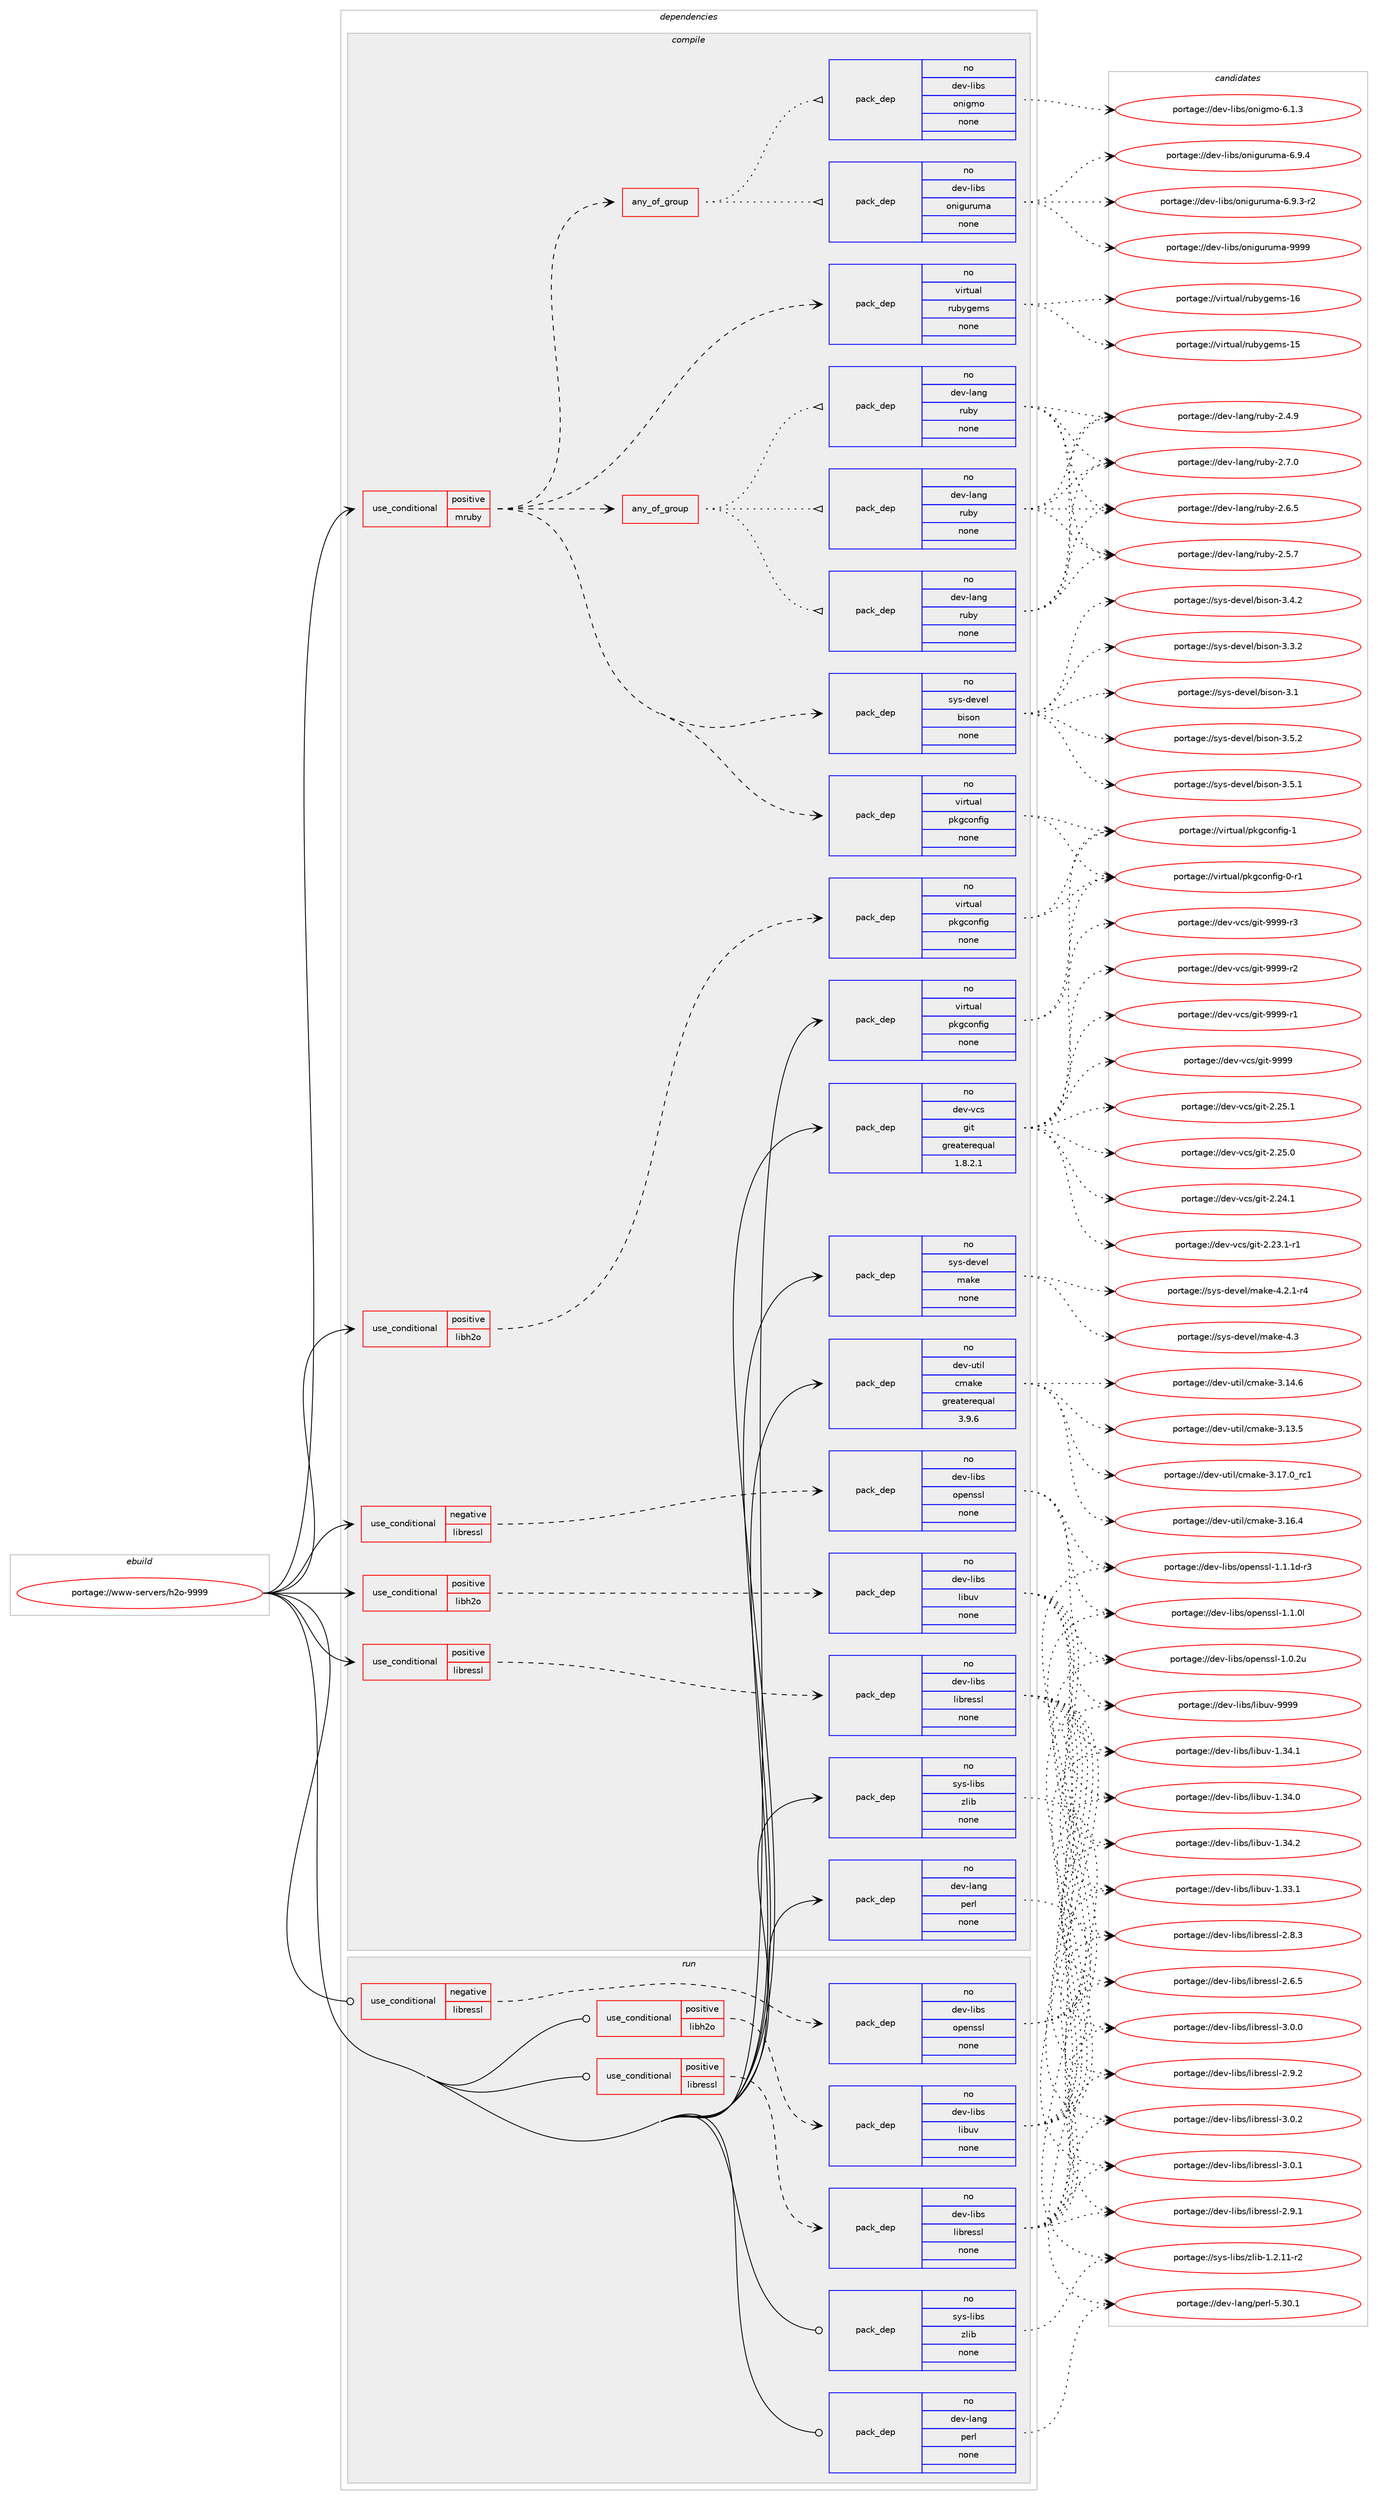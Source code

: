 digraph prolog {

# *************
# Graph options
# *************

newrank=true;
concentrate=true;
compound=true;
graph [rankdir=LR,fontname=Helvetica,fontsize=10,ranksep=1.5];#, ranksep=2.5, nodesep=0.2];
edge  [arrowhead=vee];
node  [fontname=Helvetica,fontsize=10];

# **********
# The ebuild
# **********

subgraph cluster_leftcol {
color=gray;
rank=same;
label=<<i>ebuild</i>>;
id [label="portage://www-servers/h2o-9999", color=red, width=4, href="../www-servers/h2o-9999.svg"];
}

# ****************
# The dependencies
# ****************

subgraph cluster_midcol {
color=gray;
label=<<i>dependencies</i>>;
subgraph cluster_compile {
fillcolor="#eeeeee";
style=filled;
label=<<i>compile</i>>;
subgraph cond3185 {
dependency20711 [label=<<TABLE BORDER="0" CELLBORDER="1" CELLSPACING="0" CELLPADDING="4"><TR><TD ROWSPAN="3" CELLPADDING="10">use_conditional</TD></TR><TR><TD>negative</TD></TR><TR><TD>libressl</TD></TR></TABLE>>, shape=none, color=red];
subgraph pack17126 {
dependency20712 [label=<<TABLE BORDER="0" CELLBORDER="1" CELLSPACING="0" CELLPADDING="4" WIDTH="220"><TR><TD ROWSPAN="6" CELLPADDING="30">pack_dep</TD></TR><TR><TD WIDTH="110">no</TD></TR><TR><TD>dev-libs</TD></TR><TR><TD>openssl</TD></TR><TR><TD>none</TD></TR><TR><TD></TD></TR></TABLE>>, shape=none, color=blue];
}
dependency20711:e -> dependency20712:w [weight=20,style="dashed",arrowhead="vee"];
}
id:e -> dependency20711:w [weight=20,style="solid",arrowhead="vee"];
subgraph cond3186 {
dependency20713 [label=<<TABLE BORDER="0" CELLBORDER="1" CELLSPACING="0" CELLPADDING="4"><TR><TD ROWSPAN="3" CELLPADDING="10">use_conditional</TD></TR><TR><TD>positive</TD></TR><TR><TD>libh2o</TD></TR></TABLE>>, shape=none, color=red];
subgraph pack17127 {
dependency20714 [label=<<TABLE BORDER="0" CELLBORDER="1" CELLSPACING="0" CELLPADDING="4" WIDTH="220"><TR><TD ROWSPAN="6" CELLPADDING="30">pack_dep</TD></TR><TR><TD WIDTH="110">no</TD></TR><TR><TD>dev-libs</TD></TR><TR><TD>libuv</TD></TR><TR><TD>none</TD></TR><TR><TD></TD></TR></TABLE>>, shape=none, color=blue];
}
dependency20713:e -> dependency20714:w [weight=20,style="dashed",arrowhead="vee"];
}
id:e -> dependency20713:w [weight=20,style="solid",arrowhead="vee"];
subgraph cond3187 {
dependency20715 [label=<<TABLE BORDER="0" CELLBORDER="1" CELLSPACING="0" CELLPADDING="4"><TR><TD ROWSPAN="3" CELLPADDING="10">use_conditional</TD></TR><TR><TD>positive</TD></TR><TR><TD>libh2o</TD></TR></TABLE>>, shape=none, color=red];
subgraph pack17128 {
dependency20716 [label=<<TABLE BORDER="0" CELLBORDER="1" CELLSPACING="0" CELLPADDING="4" WIDTH="220"><TR><TD ROWSPAN="6" CELLPADDING="30">pack_dep</TD></TR><TR><TD WIDTH="110">no</TD></TR><TR><TD>virtual</TD></TR><TR><TD>pkgconfig</TD></TR><TR><TD>none</TD></TR><TR><TD></TD></TR></TABLE>>, shape=none, color=blue];
}
dependency20715:e -> dependency20716:w [weight=20,style="dashed",arrowhead="vee"];
}
id:e -> dependency20715:w [weight=20,style="solid",arrowhead="vee"];
subgraph cond3188 {
dependency20717 [label=<<TABLE BORDER="0" CELLBORDER="1" CELLSPACING="0" CELLPADDING="4"><TR><TD ROWSPAN="3" CELLPADDING="10">use_conditional</TD></TR><TR><TD>positive</TD></TR><TR><TD>libressl</TD></TR></TABLE>>, shape=none, color=red];
subgraph pack17129 {
dependency20718 [label=<<TABLE BORDER="0" CELLBORDER="1" CELLSPACING="0" CELLPADDING="4" WIDTH="220"><TR><TD ROWSPAN="6" CELLPADDING="30">pack_dep</TD></TR><TR><TD WIDTH="110">no</TD></TR><TR><TD>dev-libs</TD></TR><TR><TD>libressl</TD></TR><TR><TD>none</TD></TR><TR><TD></TD></TR></TABLE>>, shape=none, color=blue];
}
dependency20717:e -> dependency20718:w [weight=20,style="dashed",arrowhead="vee"];
}
id:e -> dependency20717:w [weight=20,style="solid",arrowhead="vee"];
subgraph cond3189 {
dependency20719 [label=<<TABLE BORDER="0" CELLBORDER="1" CELLSPACING="0" CELLPADDING="4"><TR><TD ROWSPAN="3" CELLPADDING="10">use_conditional</TD></TR><TR><TD>positive</TD></TR><TR><TD>mruby</TD></TR></TABLE>>, shape=none, color=red];
subgraph any385 {
dependency20720 [label=<<TABLE BORDER="0" CELLBORDER="1" CELLSPACING="0" CELLPADDING="4"><TR><TD CELLPADDING="10">any_of_group</TD></TR></TABLE>>, shape=none, color=red];subgraph pack17130 {
dependency20721 [label=<<TABLE BORDER="0" CELLBORDER="1" CELLSPACING="0" CELLPADDING="4" WIDTH="220"><TR><TD ROWSPAN="6" CELLPADDING="30">pack_dep</TD></TR><TR><TD WIDTH="110">no</TD></TR><TR><TD>dev-lang</TD></TR><TR><TD>ruby</TD></TR><TR><TD>none</TD></TR><TR><TD></TD></TR></TABLE>>, shape=none, color=blue];
}
dependency20720:e -> dependency20721:w [weight=20,style="dotted",arrowhead="oinv"];
subgraph pack17131 {
dependency20722 [label=<<TABLE BORDER="0" CELLBORDER="1" CELLSPACING="0" CELLPADDING="4" WIDTH="220"><TR><TD ROWSPAN="6" CELLPADDING="30">pack_dep</TD></TR><TR><TD WIDTH="110">no</TD></TR><TR><TD>dev-lang</TD></TR><TR><TD>ruby</TD></TR><TR><TD>none</TD></TR><TR><TD></TD></TR></TABLE>>, shape=none, color=blue];
}
dependency20720:e -> dependency20722:w [weight=20,style="dotted",arrowhead="oinv"];
subgraph pack17132 {
dependency20723 [label=<<TABLE BORDER="0" CELLBORDER="1" CELLSPACING="0" CELLPADDING="4" WIDTH="220"><TR><TD ROWSPAN="6" CELLPADDING="30">pack_dep</TD></TR><TR><TD WIDTH="110">no</TD></TR><TR><TD>dev-lang</TD></TR><TR><TD>ruby</TD></TR><TR><TD>none</TD></TR><TR><TD></TD></TR></TABLE>>, shape=none, color=blue];
}
dependency20720:e -> dependency20723:w [weight=20,style="dotted",arrowhead="oinv"];
}
dependency20719:e -> dependency20720:w [weight=20,style="dashed",arrowhead="vee"];
subgraph pack17133 {
dependency20724 [label=<<TABLE BORDER="0" CELLBORDER="1" CELLSPACING="0" CELLPADDING="4" WIDTH="220"><TR><TD ROWSPAN="6" CELLPADDING="30">pack_dep</TD></TR><TR><TD WIDTH="110">no</TD></TR><TR><TD>virtual</TD></TR><TR><TD>rubygems</TD></TR><TR><TD>none</TD></TR><TR><TD></TD></TR></TABLE>>, shape=none, color=blue];
}
dependency20719:e -> dependency20724:w [weight=20,style="dashed",arrowhead="vee"];
subgraph any386 {
dependency20725 [label=<<TABLE BORDER="0" CELLBORDER="1" CELLSPACING="0" CELLPADDING="4"><TR><TD CELLPADDING="10">any_of_group</TD></TR></TABLE>>, shape=none, color=red];subgraph pack17134 {
dependency20726 [label=<<TABLE BORDER="0" CELLBORDER="1" CELLSPACING="0" CELLPADDING="4" WIDTH="220"><TR><TD ROWSPAN="6" CELLPADDING="30">pack_dep</TD></TR><TR><TD WIDTH="110">no</TD></TR><TR><TD>dev-libs</TD></TR><TR><TD>onigmo</TD></TR><TR><TD>none</TD></TR><TR><TD></TD></TR></TABLE>>, shape=none, color=blue];
}
dependency20725:e -> dependency20726:w [weight=20,style="dotted",arrowhead="oinv"];
subgraph pack17135 {
dependency20727 [label=<<TABLE BORDER="0" CELLBORDER="1" CELLSPACING="0" CELLPADDING="4" WIDTH="220"><TR><TD ROWSPAN="6" CELLPADDING="30">pack_dep</TD></TR><TR><TD WIDTH="110">no</TD></TR><TR><TD>dev-libs</TD></TR><TR><TD>oniguruma</TD></TR><TR><TD>none</TD></TR><TR><TD></TD></TR></TABLE>>, shape=none, color=blue];
}
dependency20725:e -> dependency20727:w [weight=20,style="dotted",arrowhead="oinv"];
}
dependency20719:e -> dependency20725:w [weight=20,style="dashed",arrowhead="vee"];
subgraph pack17136 {
dependency20728 [label=<<TABLE BORDER="0" CELLBORDER="1" CELLSPACING="0" CELLPADDING="4" WIDTH="220"><TR><TD ROWSPAN="6" CELLPADDING="30">pack_dep</TD></TR><TR><TD WIDTH="110">no</TD></TR><TR><TD>sys-devel</TD></TR><TR><TD>bison</TD></TR><TR><TD>none</TD></TR><TR><TD></TD></TR></TABLE>>, shape=none, color=blue];
}
dependency20719:e -> dependency20728:w [weight=20,style="dashed",arrowhead="vee"];
subgraph pack17137 {
dependency20729 [label=<<TABLE BORDER="0" CELLBORDER="1" CELLSPACING="0" CELLPADDING="4" WIDTH="220"><TR><TD ROWSPAN="6" CELLPADDING="30">pack_dep</TD></TR><TR><TD WIDTH="110">no</TD></TR><TR><TD>virtual</TD></TR><TR><TD>pkgconfig</TD></TR><TR><TD>none</TD></TR><TR><TD></TD></TR></TABLE>>, shape=none, color=blue];
}
dependency20719:e -> dependency20729:w [weight=20,style="dashed",arrowhead="vee"];
}
id:e -> dependency20719:w [weight=20,style="solid",arrowhead="vee"];
subgraph pack17138 {
dependency20730 [label=<<TABLE BORDER="0" CELLBORDER="1" CELLSPACING="0" CELLPADDING="4" WIDTH="220"><TR><TD ROWSPAN="6" CELLPADDING="30">pack_dep</TD></TR><TR><TD WIDTH="110">no</TD></TR><TR><TD>dev-lang</TD></TR><TR><TD>perl</TD></TR><TR><TD>none</TD></TR><TR><TD></TD></TR></TABLE>>, shape=none, color=blue];
}
id:e -> dependency20730:w [weight=20,style="solid",arrowhead="vee"];
subgraph pack17139 {
dependency20731 [label=<<TABLE BORDER="0" CELLBORDER="1" CELLSPACING="0" CELLPADDING="4" WIDTH="220"><TR><TD ROWSPAN="6" CELLPADDING="30">pack_dep</TD></TR><TR><TD WIDTH="110">no</TD></TR><TR><TD>dev-util</TD></TR><TR><TD>cmake</TD></TR><TR><TD>greaterequal</TD></TR><TR><TD>3.9.6</TD></TR></TABLE>>, shape=none, color=blue];
}
id:e -> dependency20731:w [weight=20,style="solid",arrowhead="vee"];
subgraph pack17140 {
dependency20732 [label=<<TABLE BORDER="0" CELLBORDER="1" CELLSPACING="0" CELLPADDING="4" WIDTH="220"><TR><TD ROWSPAN="6" CELLPADDING="30">pack_dep</TD></TR><TR><TD WIDTH="110">no</TD></TR><TR><TD>dev-vcs</TD></TR><TR><TD>git</TD></TR><TR><TD>greaterequal</TD></TR><TR><TD>1.8.2.1</TD></TR></TABLE>>, shape=none, color=blue];
}
id:e -> dependency20732:w [weight=20,style="solid",arrowhead="vee"];
subgraph pack17141 {
dependency20733 [label=<<TABLE BORDER="0" CELLBORDER="1" CELLSPACING="0" CELLPADDING="4" WIDTH="220"><TR><TD ROWSPAN="6" CELLPADDING="30">pack_dep</TD></TR><TR><TD WIDTH="110">no</TD></TR><TR><TD>sys-devel</TD></TR><TR><TD>make</TD></TR><TR><TD>none</TD></TR><TR><TD></TD></TR></TABLE>>, shape=none, color=blue];
}
id:e -> dependency20733:w [weight=20,style="solid",arrowhead="vee"];
subgraph pack17142 {
dependency20734 [label=<<TABLE BORDER="0" CELLBORDER="1" CELLSPACING="0" CELLPADDING="4" WIDTH="220"><TR><TD ROWSPAN="6" CELLPADDING="30">pack_dep</TD></TR><TR><TD WIDTH="110">no</TD></TR><TR><TD>sys-libs</TD></TR><TR><TD>zlib</TD></TR><TR><TD>none</TD></TR><TR><TD></TD></TR></TABLE>>, shape=none, color=blue];
}
id:e -> dependency20734:w [weight=20,style="solid",arrowhead="vee"];
subgraph pack17143 {
dependency20735 [label=<<TABLE BORDER="0" CELLBORDER="1" CELLSPACING="0" CELLPADDING="4" WIDTH="220"><TR><TD ROWSPAN="6" CELLPADDING="30">pack_dep</TD></TR><TR><TD WIDTH="110">no</TD></TR><TR><TD>virtual</TD></TR><TR><TD>pkgconfig</TD></TR><TR><TD>none</TD></TR><TR><TD></TD></TR></TABLE>>, shape=none, color=blue];
}
id:e -> dependency20735:w [weight=20,style="solid",arrowhead="vee"];
}
subgraph cluster_compileandrun {
fillcolor="#eeeeee";
style=filled;
label=<<i>compile and run</i>>;
}
subgraph cluster_run {
fillcolor="#eeeeee";
style=filled;
label=<<i>run</i>>;
subgraph cond3190 {
dependency20736 [label=<<TABLE BORDER="0" CELLBORDER="1" CELLSPACING="0" CELLPADDING="4"><TR><TD ROWSPAN="3" CELLPADDING="10">use_conditional</TD></TR><TR><TD>negative</TD></TR><TR><TD>libressl</TD></TR></TABLE>>, shape=none, color=red];
subgraph pack17144 {
dependency20737 [label=<<TABLE BORDER="0" CELLBORDER="1" CELLSPACING="0" CELLPADDING="4" WIDTH="220"><TR><TD ROWSPAN="6" CELLPADDING="30">pack_dep</TD></TR><TR><TD WIDTH="110">no</TD></TR><TR><TD>dev-libs</TD></TR><TR><TD>openssl</TD></TR><TR><TD>none</TD></TR><TR><TD></TD></TR></TABLE>>, shape=none, color=blue];
}
dependency20736:e -> dependency20737:w [weight=20,style="dashed",arrowhead="vee"];
}
id:e -> dependency20736:w [weight=20,style="solid",arrowhead="odot"];
subgraph cond3191 {
dependency20738 [label=<<TABLE BORDER="0" CELLBORDER="1" CELLSPACING="0" CELLPADDING="4"><TR><TD ROWSPAN="3" CELLPADDING="10">use_conditional</TD></TR><TR><TD>positive</TD></TR><TR><TD>libh2o</TD></TR></TABLE>>, shape=none, color=red];
subgraph pack17145 {
dependency20739 [label=<<TABLE BORDER="0" CELLBORDER="1" CELLSPACING="0" CELLPADDING="4" WIDTH="220"><TR><TD ROWSPAN="6" CELLPADDING="30">pack_dep</TD></TR><TR><TD WIDTH="110">no</TD></TR><TR><TD>dev-libs</TD></TR><TR><TD>libuv</TD></TR><TR><TD>none</TD></TR><TR><TD></TD></TR></TABLE>>, shape=none, color=blue];
}
dependency20738:e -> dependency20739:w [weight=20,style="dashed",arrowhead="vee"];
}
id:e -> dependency20738:w [weight=20,style="solid",arrowhead="odot"];
subgraph cond3192 {
dependency20740 [label=<<TABLE BORDER="0" CELLBORDER="1" CELLSPACING="0" CELLPADDING="4"><TR><TD ROWSPAN="3" CELLPADDING="10">use_conditional</TD></TR><TR><TD>positive</TD></TR><TR><TD>libressl</TD></TR></TABLE>>, shape=none, color=red];
subgraph pack17146 {
dependency20741 [label=<<TABLE BORDER="0" CELLBORDER="1" CELLSPACING="0" CELLPADDING="4" WIDTH="220"><TR><TD ROWSPAN="6" CELLPADDING="30">pack_dep</TD></TR><TR><TD WIDTH="110">no</TD></TR><TR><TD>dev-libs</TD></TR><TR><TD>libressl</TD></TR><TR><TD>none</TD></TR><TR><TD></TD></TR></TABLE>>, shape=none, color=blue];
}
dependency20740:e -> dependency20741:w [weight=20,style="dashed",arrowhead="vee"];
}
id:e -> dependency20740:w [weight=20,style="solid",arrowhead="odot"];
subgraph pack17147 {
dependency20742 [label=<<TABLE BORDER="0" CELLBORDER="1" CELLSPACING="0" CELLPADDING="4" WIDTH="220"><TR><TD ROWSPAN="6" CELLPADDING="30">pack_dep</TD></TR><TR><TD WIDTH="110">no</TD></TR><TR><TD>dev-lang</TD></TR><TR><TD>perl</TD></TR><TR><TD>none</TD></TR><TR><TD></TD></TR></TABLE>>, shape=none, color=blue];
}
id:e -> dependency20742:w [weight=20,style="solid",arrowhead="odot"];
subgraph pack17148 {
dependency20743 [label=<<TABLE BORDER="0" CELLBORDER="1" CELLSPACING="0" CELLPADDING="4" WIDTH="220"><TR><TD ROWSPAN="6" CELLPADDING="30">pack_dep</TD></TR><TR><TD WIDTH="110">no</TD></TR><TR><TD>sys-libs</TD></TR><TR><TD>zlib</TD></TR><TR><TD>none</TD></TR><TR><TD></TD></TR></TABLE>>, shape=none, color=blue];
}
id:e -> dependency20743:w [weight=20,style="solid",arrowhead="odot"];
}
}

# **************
# The candidates
# **************

subgraph cluster_choices {
rank=same;
color=gray;
label=<<i>candidates</i>>;

subgraph choice17126 {
color=black;
nodesep=1;
choice1001011184510810598115471111121011101151151084549464946491004511451 [label="portage://dev-libs/openssl-1.1.1d-r3", color=red, width=4,href="../dev-libs/openssl-1.1.1d-r3.svg"];
choice100101118451081059811547111112101110115115108454946494648108 [label="portage://dev-libs/openssl-1.1.0l", color=red, width=4,href="../dev-libs/openssl-1.1.0l.svg"];
choice100101118451081059811547111112101110115115108454946484650117 [label="portage://dev-libs/openssl-1.0.2u", color=red, width=4,href="../dev-libs/openssl-1.0.2u.svg"];
dependency20712:e -> choice1001011184510810598115471111121011101151151084549464946491004511451:w [style=dotted,weight="100"];
dependency20712:e -> choice100101118451081059811547111112101110115115108454946494648108:w [style=dotted,weight="100"];
dependency20712:e -> choice100101118451081059811547111112101110115115108454946484650117:w [style=dotted,weight="100"];
}
subgraph choice17127 {
color=black;
nodesep=1;
choice100101118451081059811547108105981171184557575757 [label="portage://dev-libs/libuv-9999", color=red, width=4,href="../dev-libs/libuv-9999.svg"];
choice1001011184510810598115471081059811711845494651524650 [label="portage://dev-libs/libuv-1.34.2", color=red, width=4,href="../dev-libs/libuv-1.34.2.svg"];
choice1001011184510810598115471081059811711845494651524649 [label="portage://dev-libs/libuv-1.34.1", color=red, width=4,href="../dev-libs/libuv-1.34.1.svg"];
choice1001011184510810598115471081059811711845494651524648 [label="portage://dev-libs/libuv-1.34.0", color=red, width=4,href="../dev-libs/libuv-1.34.0.svg"];
choice1001011184510810598115471081059811711845494651514649 [label="portage://dev-libs/libuv-1.33.1", color=red, width=4,href="../dev-libs/libuv-1.33.1.svg"];
dependency20714:e -> choice100101118451081059811547108105981171184557575757:w [style=dotted,weight="100"];
dependency20714:e -> choice1001011184510810598115471081059811711845494651524650:w [style=dotted,weight="100"];
dependency20714:e -> choice1001011184510810598115471081059811711845494651524649:w [style=dotted,weight="100"];
dependency20714:e -> choice1001011184510810598115471081059811711845494651524648:w [style=dotted,weight="100"];
dependency20714:e -> choice1001011184510810598115471081059811711845494651514649:w [style=dotted,weight="100"];
}
subgraph choice17128 {
color=black;
nodesep=1;
choice1181051141161179710847112107103991111101021051034549 [label="portage://virtual/pkgconfig-1", color=red, width=4,href="../virtual/pkgconfig-1.svg"];
choice11810511411611797108471121071039911111010210510345484511449 [label="portage://virtual/pkgconfig-0-r1", color=red, width=4,href="../virtual/pkgconfig-0-r1.svg"];
dependency20716:e -> choice1181051141161179710847112107103991111101021051034549:w [style=dotted,weight="100"];
dependency20716:e -> choice11810511411611797108471121071039911111010210510345484511449:w [style=dotted,weight="100"];
}
subgraph choice17129 {
color=black;
nodesep=1;
choice10010111845108105981154710810598114101115115108455146484650 [label="portage://dev-libs/libressl-3.0.2", color=red, width=4,href="../dev-libs/libressl-3.0.2.svg"];
choice10010111845108105981154710810598114101115115108455146484649 [label="portage://dev-libs/libressl-3.0.1", color=red, width=4,href="../dev-libs/libressl-3.0.1.svg"];
choice10010111845108105981154710810598114101115115108455146484648 [label="portage://dev-libs/libressl-3.0.0", color=red, width=4,href="../dev-libs/libressl-3.0.0.svg"];
choice10010111845108105981154710810598114101115115108455046574650 [label="portage://dev-libs/libressl-2.9.2", color=red, width=4,href="../dev-libs/libressl-2.9.2.svg"];
choice10010111845108105981154710810598114101115115108455046574649 [label="portage://dev-libs/libressl-2.9.1", color=red, width=4,href="../dev-libs/libressl-2.9.1.svg"];
choice10010111845108105981154710810598114101115115108455046564651 [label="portage://dev-libs/libressl-2.8.3", color=red, width=4,href="../dev-libs/libressl-2.8.3.svg"];
choice10010111845108105981154710810598114101115115108455046544653 [label="portage://dev-libs/libressl-2.6.5", color=red, width=4,href="../dev-libs/libressl-2.6.5.svg"];
dependency20718:e -> choice10010111845108105981154710810598114101115115108455146484650:w [style=dotted,weight="100"];
dependency20718:e -> choice10010111845108105981154710810598114101115115108455146484649:w [style=dotted,weight="100"];
dependency20718:e -> choice10010111845108105981154710810598114101115115108455146484648:w [style=dotted,weight="100"];
dependency20718:e -> choice10010111845108105981154710810598114101115115108455046574650:w [style=dotted,weight="100"];
dependency20718:e -> choice10010111845108105981154710810598114101115115108455046574649:w [style=dotted,weight="100"];
dependency20718:e -> choice10010111845108105981154710810598114101115115108455046564651:w [style=dotted,weight="100"];
dependency20718:e -> choice10010111845108105981154710810598114101115115108455046544653:w [style=dotted,weight="100"];
}
subgraph choice17130 {
color=black;
nodesep=1;
choice10010111845108971101034711411798121455046554648 [label="portage://dev-lang/ruby-2.7.0", color=red, width=4,href="../dev-lang/ruby-2.7.0.svg"];
choice10010111845108971101034711411798121455046544653 [label="portage://dev-lang/ruby-2.6.5", color=red, width=4,href="../dev-lang/ruby-2.6.5.svg"];
choice10010111845108971101034711411798121455046534655 [label="portage://dev-lang/ruby-2.5.7", color=red, width=4,href="../dev-lang/ruby-2.5.7.svg"];
choice10010111845108971101034711411798121455046524657 [label="portage://dev-lang/ruby-2.4.9", color=red, width=4,href="../dev-lang/ruby-2.4.9.svg"];
dependency20721:e -> choice10010111845108971101034711411798121455046554648:w [style=dotted,weight="100"];
dependency20721:e -> choice10010111845108971101034711411798121455046544653:w [style=dotted,weight="100"];
dependency20721:e -> choice10010111845108971101034711411798121455046534655:w [style=dotted,weight="100"];
dependency20721:e -> choice10010111845108971101034711411798121455046524657:w [style=dotted,weight="100"];
}
subgraph choice17131 {
color=black;
nodesep=1;
choice10010111845108971101034711411798121455046554648 [label="portage://dev-lang/ruby-2.7.0", color=red, width=4,href="../dev-lang/ruby-2.7.0.svg"];
choice10010111845108971101034711411798121455046544653 [label="portage://dev-lang/ruby-2.6.5", color=red, width=4,href="../dev-lang/ruby-2.6.5.svg"];
choice10010111845108971101034711411798121455046534655 [label="portage://dev-lang/ruby-2.5.7", color=red, width=4,href="../dev-lang/ruby-2.5.7.svg"];
choice10010111845108971101034711411798121455046524657 [label="portage://dev-lang/ruby-2.4.9", color=red, width=4,href="../dev-lang/ruby-2.4.9.svg"];
dependency20722:e -> choice10010111845108971101034711411798121455046554648:w [style=dotted,weight="100"];
dependency20722:e -> choice10010111845108971101034711411798121455046544653:w [style=dotted,weight="100"];
dependency20722:e -> choice10010111845108971101034711411798121455046534655:w [style=dotted,weight="100"];
dependency20722:e -> choice10010111845108971101034711411798121455046524657:w [style=dotted,weight="100"];
}
subgraph choice17132 {
color=black;
nodesep=1;
choice10010111845108971101034711411798121455046554648 [label="portage://dev-lang/ruby-2.7.0", color=red, width=4,href="../dev-lang/ruby-2.7.0.svg"];
choice10010111845108971101034711411798121455046544653 [label="portage://dev-lang/ruby-2.6.5", color=red, width=4,href="../dev-lang/ruby-2.6.5.svg"];
choice10010111845108971101034711411798121455046534655 [label="portage://dev-lang/ruby-2.5.7", color=red, width=4,href="../dev-lang/ruby-2.5.7.svg"];
choice10010111845108971101034711411798121455046524657 [label="portage://dev-lang/ruby-2.4.9", color=red, width=4,href="../dev-lang/ruby-2.4.9.svg"];
dependency20723:e -> choice10010111845108971101034711411798121455046554648:w [style=dotted,weight="100"];
dependency20723:e -> choice10010111845108971101034711411798121455046544653:w [style=dotted,weight="100"];
dependency20723:e -> choice10010111845108971101034711411798121455046534655:w [style=dotted,weight="100"];
dependency20723:e -> choice10010111845108971101034711411798121455046524657:w [style=dotted,weight="100"];
}
subgraph choice17133 {
color=black;
nodesep=1;
choice118105114116117971084711411798121103101109115454954 [label="portage://virtual/rubygems-16", color=red, width=4,href="../virtual/rubygems-16.svg"];
choice118105114116117971084711411798121103101109115454953 [label="portage://virtual/rubygems-15", color=red, width=4,href="../virtual/rubygems-15.svg"];
dependency20724:e -> choice118105114116117971084711411798121103101109115454954:w [style=dotted,weight="100"];
dependency20724:e -> choice118105114116117971084711411798121103101109115454953:w [style=dotted,weight="100"];
}
subgraph choice17134 {
color=black;
nodesep=1;
choice100101118451081059811547111110105103109111455446494651 [label="portage://dev-libs/onigmo-6.1.3", color=red, width=4,href="../dev-libs/onigmo-6.1.3.svg"];
dependency20726:e -> choice100101118451081059811547111110105103109111455446494651:w [style=dotted,weight="100"];
}
subgraph choice17135 {
color=black;
nodesep=1;
choice100101118451081059811547111110105103117114117109974557575757 [label="portage://dev-libs/oniguruma-9999", color=red, width=4,href="../dev-libs/oniguruma-9999.svg"];
choice10010111845108105981154711111010510311711411710997455446574652 [label="portage://dev-libs/oniguruma-6.9.4", color=red, width=4,href="../dev-libs/oniguruma-6.9.4.svg"];
choice100101118451081059811547111110105103117114117109974554465746514511450 [label="portage://dev-libs/oniguruma-6.9.3-r2", color=red, width=4,href="../dev-libs/oniguruma-6.9.3-r2.svg"];
dependency20727:e -> choice100101118451081059811547111110105103117114117109974557575757:w [style=dotted,weight="100"];
dependency20727:e -> choice10010111845108105981154711111010510311711411710997455446574652:w [style=dotted,weight="100"];
dependency20727:e -> choice100101118451081059811547111110105103117114117109974554465746514511450:w [style=dotted,weight="100"];
}
subgraph choice17136 {
color=black;
nodesep=1;
choice115121115451001011181011084798105115111110455146534650 [label="portage://sys-devel/bison-3.5.2", color=red, width=4,href="../sys-devel/bison-3.5.2.svg"];
choice115121115451001011181011084798105115111110455146534649 [label="portage://sys-devel/bison-3.5.1", color=red, width=4,href="../sys-devel/bison-3.5.1.svg"];
choice115121115451001011181011084798105115111110455146524650 [label="portage://sys-devel/bison-3.4.2", color=red, width=4,href="../sys-devel/bison-3.4.2.svg"];
choice115121115451001011181011084798105115111110455146514650 [label="portage://sys-devel/bison-3.3.2", color=red, width=4,href="../sys-devel/bison-3.3.2.svg"];
choice11512111545100101118101108479810511511111045514649 [label="portage://sys-devel/bison-3.1", color=red, width=4,href="../sys-devel/bison-3.1.svg"];
dependency20728:e -> choice115121115451001011181011084798105115111110455146534650:w [style=dotted,weight="100"];
dependency20728:e -> choice115121115451001011181011084798105115111110455146534649:w [style=dotted,weight="100"];
dependency20728:e -> choice115121115451001011181011084798105115111110455146524650:w [style=dotted,weight="100"];
dependency20728:e -> choice115121115451001011181011084798105115111110455146514650:w [style=dotted,weight="100"];
dependency20728:e -> choice11512111545100101118101108479810511511111045514649:w [style=dotted,weight="100"];
}
subgraph choice17137 {
color=black;
nodesep=1;
choice1181051141161179710847112107103991111101021051034549 [label="portage://virtual/pkgconfig-1", color=red, width=4,href="../virtual/pkgconfig-1.svg"];
choice11810511411611797108471121071039911111010210510345484511449 [label="portage://virtual/pkgconfig-0-r1", color=red, width=4,href="../virtual/pkgconfig-0-r1.svg"];
dependency20729:e -> choice1181051141161179710847112107103991111101021051034549:w [style=dotted,weight="100"];
dependency20729:e -> choice11810511411611797108471121071039911111010210510345484511449:w [style=dotted,weight="100"];
}
subgraph choice17138 {
color=black;
nodesep=1;
choice10010111845108971101034711210111410845534651484649 [label="portage://dev-lang/perl-5.30.1", color=red, width=4,href="../dev-lang/perl-5.30.1.svg"];
dependency20730:e -> choice10010111845108971101034711210111410845534651484649:w [style=dotted,weight="100"];
}
subgraph choice17139 {
color=black;
nodesep=1;
choice1001011184511711610510847991099710710145514649554648951149949 [label="portage://dev-util/cmake-3.17.0_rc1", color=red, width=4,href="../dev-util/cmake-3.17.0_rc1.svg"];
choice1001011184511711610510847991099710710145514649544652 [label="portage://dev-util/cmake-3.16.4", color=red, width=4,href="../dev-util/cmake-3.16.4.svg"];
choice1001011184511711610510847991099710710145514649524654 [label="portage://dev-util/cmake-3.14.6", color=red, width=4,href="../dev-util/cmake-3.14.6.svg"];
choice1001011184511711610510847991099710710145514649514653 [label="portage://dev-util/cmake-3.13.5", color=red, width=4,href="../dev-util/cmake-3.13.5.svg"];
dependency20731:e -> choice1001011184511711610510847991099710710145514649554648951149949:w [style=dotted,weight="100"];
dependency20731:e -> choice1001011184511711610510847991099710710145514649544652:w [style=dotted,weight="100"];
dependency20731:e -> choice1001011184511711610510847991099710710145514649524654:w [style=dotted,weight="100"];
dependency20731:e -> choice1001011184511711610510847991099710710145514649514653:w [style=dotted,weight="100"];
}
subgraph choice17140 {
color=black;
nodesep=1;
choice10010111845118991154710310511645575757574511451 [label="portage://dev-vcs/git-9999-r3", color=red, width=4,href="../dev-vcs/git-9999-r3.svg"];
choice10010111845118991154710310511645575757574511450 [label="portage://dev-vcs/git-9999-r2", color=red, width=4,href="../dev-vcs/git-9999-r2.svg"];
choice10010111845118991154710310511645575757574511449 [label="portage://dev-vcs/git-9999-r1", color=red, width=4,href="../dev-vcs/git-9999-r1.svg"];
choice1001011184511899115471031051164557575757 [label="portage://dev-vcs/git-9999", color=red, width=4,href="../dev-vcs/git-9999.svg"];
choice10010111845118991154710310511645504650534649 [label="portage://dev-vcs/git-2.25.1", color=red, width=4,href="../dev-vcs/git-2.25.1.svg"];
choice10010111845118991154710310511645504650534648 [label="portage://dev-vcs/git-2.25.0", color=red, width=4,href="../dev-vcs/git-2.25.0.svg"];
choice10010111845118991154710310511645504650524649 [label="portage://dev-vcs/git-2.24.1", color=red, width=4,href="../dev-vcs/git-2.24.1.svg"];
choice100101118451189911547103105116455046505146494511449 [label="portage://dev-vcs/git-2.23.1-r1", color=red, width=4,href="../dev-vcs/git-2.23.1-r1.svg"];
dependency20732:e -> choice10010111845118991154710310511645575757574511451:w [style=dotted,weight="100"];
dependency20732:e -> choice10010111845118991154710310511645575757574511450:w [style=dotted,weight="100"];
dependency20732:e -> choice10010111845118991154710310511645575757574511449:w [style=dotted,weight="100"];
dependency20732:e -> choice1001011184511899115471031051164557575757:w [style=dotted,weight="100"];
dependency20732:e -> choice10010111845118991154710310511645504650534649:w [style=dotted,weight="100"];
dependency20732:e -> choice10010111845118991154710310511645504650534648:w [style=dotted,weight="100"];
dependency20732:e -> choice10010111845118991154710310511645504650524649:w [style=dotted,weight="100"];
dependency20732:e -> choice100101118451189911547103105116455046505146494511449:w [style=dotted,weight="100"];
}
subgraph choice17141 {
color=black;
nodesep=1;
choice11512111545100101118101108471099710710145524651 [label="portage://sys-devel/make-4.3", color=red, width=4,href="../sys-devel/make-4.3.svg"];
choice1151211154510010111810110847109971071014552465046494511452 [label="portage://sys-devel/make-4.2.1-r4", color=red, width=4,href="../sys-devel/make-4.2.1-r4.svg"];
dependency20733:e -> choice11512111545100101118101108471099710710145524651:w [style=dotted,weight="100"];
dependency20733:e -> choice1151211154510010111810110847109971071014552465046494511452:w [style=dotted,weight="100"];
}
subgraph choice17142 {
color=black;
nodesep=1;
choice11512111545108105981154712210810598454946504649494511450 [label="portage://sys-libs/zlib-1.2.11-r2", color=red, width=4,href="../sys-libs/zlib-1.2.11-r2.svg"];
dependency20734:e -> choice11512111545108105981154712210810598454946504649494511450:w [style=dotted,weight="100"];
}
subgraph choice17143 {
color=black;
nodesep=1;
choice1181051141161179710847112107103991111101021051034549 [label="portage://virtual/pkgconfig-1", color=red, width=4,href="../virtual/pkgconfig-1.svg"];
choice11810511411611797108471121071039911111010210510345484511449 [label="portage://virtual/pkgconfig-0-r1", color=red, width=4,href="../virtual/pkgconfig-0-r1.svg"];
dependency20735:e -> choice1181051141161179710847112107103991111101021051034549:w [style=dotted,weight="100"];
dependency20735:e -> choice11810511411611797108471121071039911111010210510345484511449:w [style=dotted,weight="100"];
}
subgraph choice17144 {
color=black;
nodesep=1;
choice1001011184510810598115471111121011101151151084549464946491004511451 [label="portage://dev-libs/openssl-1.1.1d-r3", color=red, width=4,href="../dev-libs/openssl-1.1.1d-r3.svg"];
choice100101118451081059811547111112101110115115108454946494648108 [label="portage://dev-libs/openssl-1.1.0l", color=red, width=4,href="../dev-libs/openssl-1.1.0l.svg"];
choice100101118451081059811547111112101110115115108454946484650117 [label="portage://dev-libs/openssl-1.0.2u", color=red, width=4,href="../dev-libs/openssl-1.0.2u.svg"];
dependency20737:e -> choice1001011184510810598115471111121011101151151084549464946491004511451:w [style=dotted,weight="100"];
dependency20737:e -> choice100101118451081059811547111112101110115115108454946494648108:w [style=dotted,weight="100"];
dependency20737:e -> choice100101118451081059811547111112101110115115108454946484650117:w [style=dotted,weight="100"];
}
subgraph choice17145 {
color=black;
nodesep=1;
choice100101118451081059811547108105981171184557575757 [label="portage://dev-libs/libuv-9999", color=red, width=4,href="../dev-libs/libuv-9999.svg"];
choice1001011184510810598115471081059811711845494651524650 [label="portage://dev-libs/libuv-1.34.2", color=red, width=4,href="../dev-libs/libuv-1.34.2.svg"];
choice1001011184510810598115471081059811711845494651524649 [label="portage://dev-libs/libuv-1.34.1", color=red, width=4,href="../dev-libs/libuv-1.34.1.svg"];
choice1001011184510810598115471081059811711845494651524648 [label="portage://dev-libs/libuv-1.34.0", color=red, width=4,href="../dev-libs/libuv-1.34.0.svg"];
choice1001011184510810598115471081059811711845494651514649 [label="portage://dev-libs/libuv-1.33.1", color=red, width=4,href="../dev-libs/libuv-1.33.1.svg"];
dependency20739:e -> choice100101118451081059811547108105981171184557575757:w [style=dotted,weight="100"];
dependency20739:e -> choice1001011184510810598115471081059811711845494651524650:w [style=dotted,weight="100"];
dependency20739:e -> choice1001011184510810598115471081059811711845494651524649:w [style=dotted,weight="100"];
dependency20739:e -> choice1001011184510810598115471081059811711845494651524648:w [style=dotted,weight="100"];
dependency20739:e -> choice1001011184510810598115471081059811711845494651514649:w [style=dotted,weight="100"];
}
subgraph choice17146 {
color=black;
nodesep=1;
choice10010111845108105981154710810598114101115115108455146484650 [label="portage://dev-libs/libressl-3.0.2", color=red, width=4,href="../dev-libs/libressl-3.0.2.svg"];
choice10010111845108105981154710810598114101115115108455146484649 [label="portage://dev-libs/libressl-3.0.1", color=red, width=4,href="../dev-libs/libressl-3.0.1.svg"];
choice10010111845108105981154710810598114101115115108455146484648 [label="portage://dev-libs/libressl-3.0.0", color=red, width=4,href="../dev-libs/libressl-3.0.0.svg"];
choice10010111845108105981154710810598114101115115108455046574650 [label="portage://dev-libs/libressl-2.9.2", color=red, width=4,href="../dev-libs/libressl-2.9.2.svg"];
choice10010111845108105981154710810598114101115115108455046574649 [label="portage://dev-libs/libressl-2.9.1", color=red, width=4,href="../dev-libs/libressl-2.9.1.svg"];
choice10010111845108105981154710810598114101115115108455046564651 [label="portage://dev-libs/libressl-2.8.3", color=red, width=4,href="../dev-libs/libressl-2.8.3.svg"];
choice10010111845108105981154710810598114101115115108455046544653 [label="portage://dev-libs/libressl-2.6.5", color=red, width=4,href="../dev-libs/libressl-2.6.5.svg"];
dependency20741:e -> choice10010111845108105981154710810598114101115115108455146484650:w [style=dotted,weight="100"];
dependency20741:e -> choice10010111845108105981154710810598114101115115108455146484649:w [style=dotted,weight="100"];
dependency20741:e -> choice10010111845108105981154710810598114101115115108455146484648:w [style=dotted,weight="100"];
dependency20741:e -> choice10010111845108105981154710810598114101115115108455046574650:w [style=dotted,weight="100"];
dependency20741:e -> choice10010111845108105981154710810598114101115115108455046574649:w [style=dotted,weight="100"];
dependency20741:e -> choice10010111845108105981154710810598114101115115108455046564651:w [style=dotted,weight="100"];
dependency20741:e -> choice10010111845108105981154710810598114101115115108455046544653:w [style=dotted,weight="100"];
}
subgraph choice17147 {
color=black;
nodesep=1;
choice10010111845108971101034711210111410845534651484649 [label="portage://dev-lang/perl-5.30.1", color=red, width=4,href="../dev-lang/perl-5.30.1.svg"];
dependency20742:e -> choice10010111845108971101034711210111410845534651484649:w [style=dotted,weight="100"];
}
subgraph choice17148 {
color=black;
nodesep=1;
choice11512111545108105981154712210810598454946504649494511450 [label="portage://sys-libs/zlib-1.2.11-r2", color=red, width=4,href="../sys-libs/zlib-1.2.11-r2.svg"];
dependency20743:e -> choice11512111545108105981154712210810598454946504649494511450:w [style=dotted,weight="100"];
}
}

}
